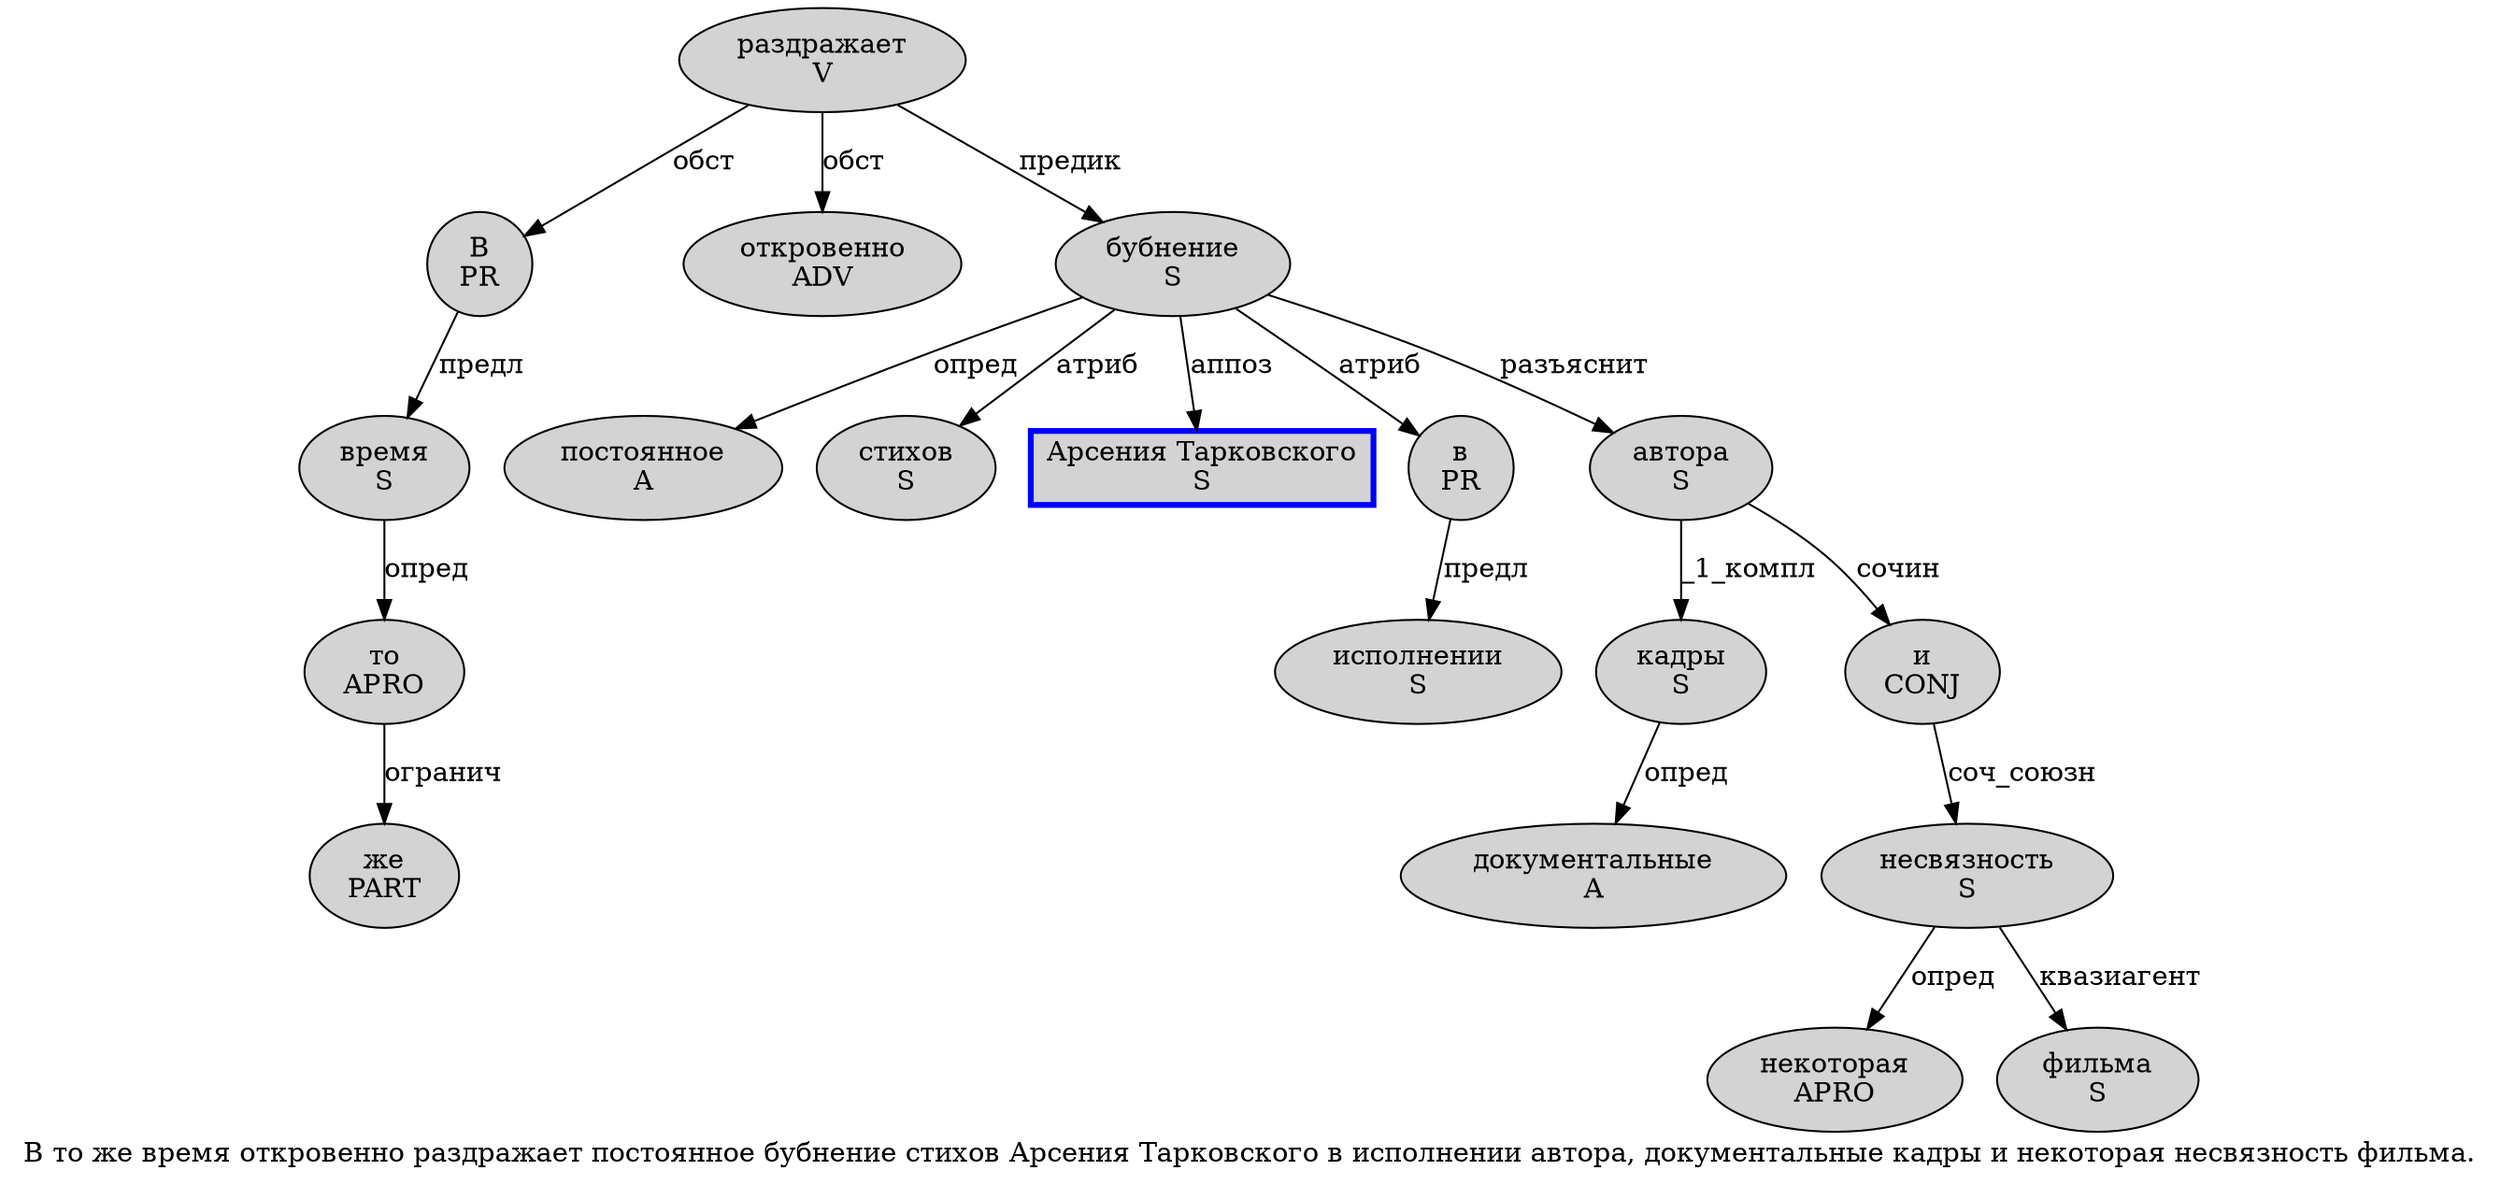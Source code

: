 digraph SENTENCE_2189 {
	graph [label="В то же время откровенно раздражает постоянное бубнение стихов Арсения Тарковского в исполнении автора, документальные кадры и некоторая несвязность фильма."]
	node [style=filled]
		0 [label="В
PR" color="" fillcolor=lightgray penwidth=1 shape=ellipse]
		1 [label="то
APRO" color="" fillcolor=lightgray penwidth=1 shape=ellipse]
		2 [label="же
PART" color="" fillcolor=lightgray penwidth=1 shape=ellipse]
		3 [label="время
S" color="" fillcolor=lightgray penwidth=1 shape=ellipse]
		4 [label="откровенно
ADV" color="" fillcolor=lightgray penwidth=1 shape=ellipse]
		5 [label="раздражает
V" color="" fillcolor=lightgray penwidth=1 shape=ellipse]
		6 [label="постоянное
A" color="" fillcolor=lightgray penwidth=1 shape=ellipse]
		7 [label="бубнение
S" color="" fillcolor=lightgray penwidth=1 shape=ellipse]
		8 [label="стихов
S" color="" fillcolor=lightgray penwidth=1 shape=ellipse]
		9 [label="Арсения Тарковского
S" color=blue fillcolor=lightgray penwidth=3 shape=box]
		10 [label="в
PR" color="" fillcolor=lightgray penwidth=1 shape=ellipse]
		11 [label="исполнении
S" color="" fillcolor=lightgray penwidth=1 shape=ellipse]
		12 [label="автора
S" color="" fillcolor=lightgray penwidth=1 shape=ellipse]
		14 [label="документальные
A" color="" fillcolor=lightgray penwidth=1 shape=ellipse]
		15 [label="кадры
S" color="" fillcolor=lightgray penwidth=1 shape=ellipse]
		16 [label="и
CONJ" color="" fillcolor=lightgray penwidth=1 shape=ellipse]
		17 [label="некоторая
APRO" color="" fillcolor=lightgray penwidth=1 shape=ellipse]
		18 [label="несвязность
S" color="" fillcolor=lightgray penwidth=1 shape=ellipse]
		19 [label="фильма
S" color="" fillcolor=lightgray penwidth=1 shape=ellipse]
			15 -> 14 [label="опред"]
			10 -> 11 [label="предл"]
			12 -> 15 [label="_1_компл"]
			12 -> 16 [label="сочин"]
			3 -> 1 [label="опред"]
			16 -> 18 [label="соч_союзн"]
			18 -> 17 [label="опред"]
			18 -> 19 [label="квазиагент"]
			7 -> 6 [label="опред"]
			7 -> 8 [label="атриб"]
			7 -> 9 [label="аппоз"]
			7 -> 10 [label="атриб"]
			7 -> 12 [label="разъяснит"]
			5 -> 0 [label="обст"]
			5 -> 4 [label="обст"]
			5 -> 7 [label="предик"]
			0 -> 3 [label="предл"]
			1 -> 2 [label="огранич"]
}